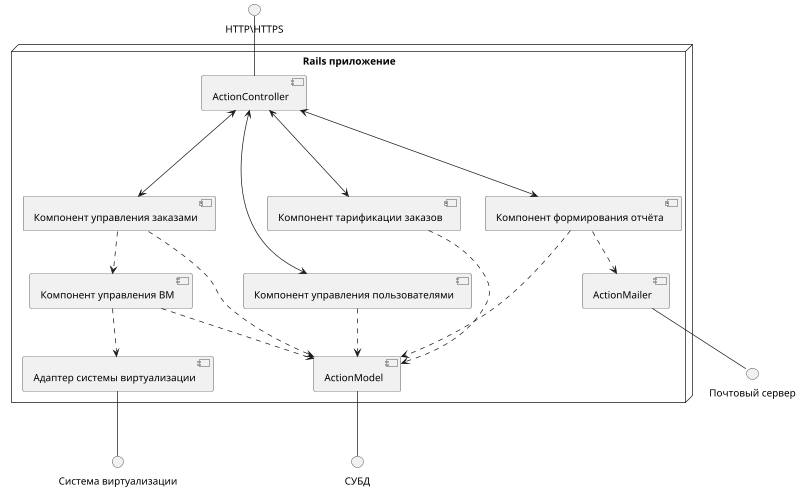 @startuml application_scheme
scale 800*800

interface "HTTP\HTTPS" as http

node "Rails приложение" {
  http -down- [ActionController]

  [Компонент управления заказами] as [order_control]
  [Компонент управления ВМ] as [vm_control]
  [Адаптер системы виртуализации] as [virt_adapter]
  [Компонент управления пользователями] as [user_control]
  [Компонент тарификации заказов] as [order_tarification]
  [Компонент формирования отчёта] as [report_generator]

  [order_control] ..> [ActionModel]
  [order_control] ..> [vm_control]

  [user_control] ..> [ActionModel]
  [order_tarification] ..> [ActionModel]
  [report_generator] ..> [ActionMailer]
  [report_generator] ..> [ActionModel]
  [vm_control] ..> [ActionModel]

  [ActionController] <---> [order_control]
  [ActionController] <---> [user_control]
  [ActionController] <---> [order_tarification]
  [ActionController] <---> [report_generator]

  [vm_control] ..> [virt_adapter]
}

interface "Почтовый сервер" as mail_server
interface "Система виртуализации" as virt_system

[ActionMailer] -down- mail_server
[ActionModel] -down- СУБД
[virt_adapter] -down- virt_system

@enduml
